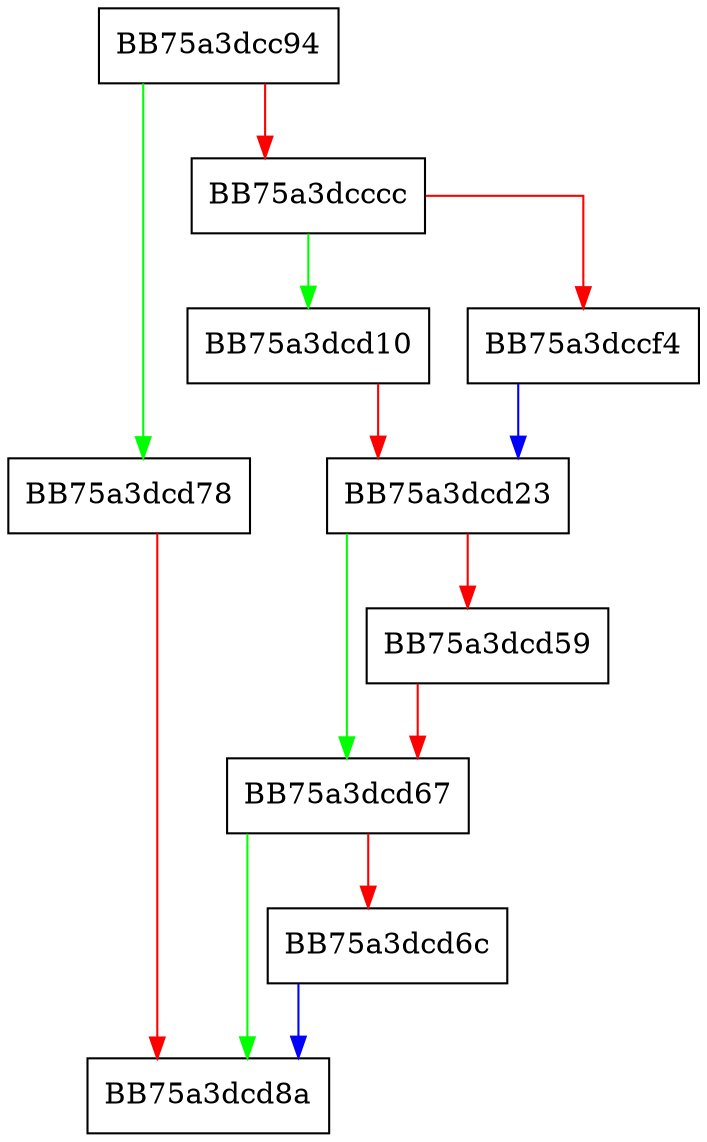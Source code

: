 digraph error_string {
  node [shape="box"];
  graph [splines=ortho];
  BB75a3dcc94 -> BB75a3dcd78 [color="green"];
  BB75a3dcc94 -> BB75a3dcccc [color="red"];
  BB75a3dcccc -> BB75a3dcd10 [color="green"];
  BB75a3dcccc -> BB75a3dccf4 [color="red"];
  BB75a3dccf4 -> BB75a3dcd23 [color="blue"];
  BB75a3dcd10 -> BB75a3dcd23 [color="red"];
  BB75a3dcd23 -> BB75a3dcd67 [color="green"];
  BB75a3dcd23 -> BB75a3dcd59 [color="red"];
  BB75a3dcd59 -> BB75a3dcd67 [color="red"];
  BB75a3dcd67 -> BB75a3dcd8a [color="green"];
  BB75a3dcd67 -> BB75a3dcd6c [color="red"];
  BB75a3dcd6c -> BB75a3dcd8a [color="blue"];
  BB75a3dcd78 -> BB75a3dcd8a [color="red"];
}